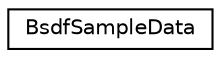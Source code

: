digraph "Graphical Class Hierarchy"
{
 // LATEX_PDF_SIZE
  edge [fontname="Helvetica",fontsize="10",labelfontname="Helvetica",labelfontsize="10"];
  node [fontname="Helvetica",fontsize="10",shape=record];
  rankdir="LR";
  Node0 [label="BsdfSampleData",height=0.2,width=0.4,color="black", fillcolor="white", style="filled",URL="$struct_bsdf_sample_data.html",tooltip=" "];
}
